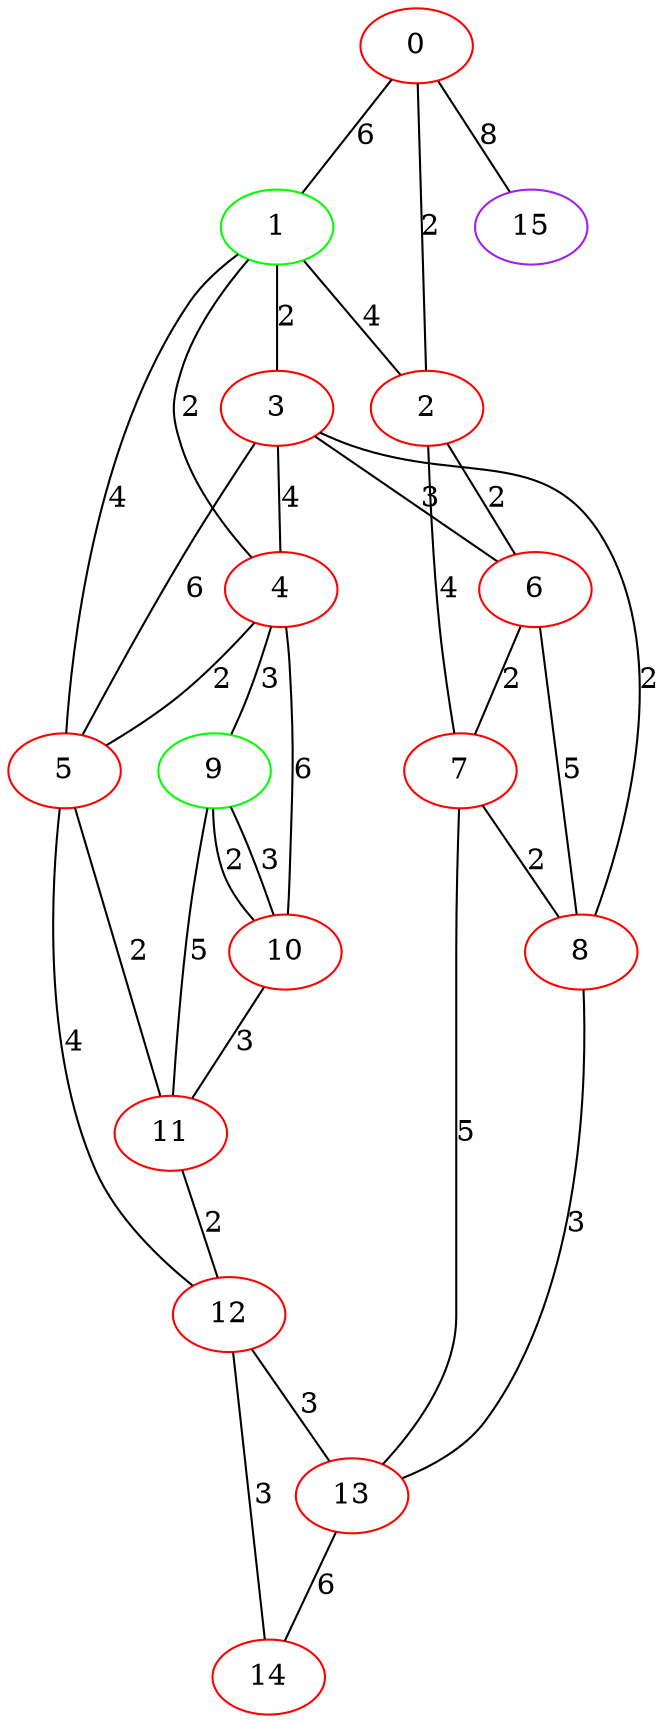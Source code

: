 graph "" {
0 [color=red, weight=1];
1 [color=green, weight=2];
2 [color=red, weight=1];
3 [color=red, weight=1];
4 [color=red, weight=1];
5 [color=red, weight=1];
6 [color=red, weight=1];
7 [color=red, weight=1];
8 [color=red, weight=1];
9 [color=green, weight=2];
10 [color=red, weight=1];
11 [color=red, weight=1];
12 [color=red, weight=1];
13 [color=red, weight=1];
14 [color=red, weight=1];
15 [color=purple, weight=4];
0 -- 1  [key=0, label=6];
0 -- 2  [key=0, label=2];
0 -- 15  [key=0, label=8];
1 -- 2  [key=0, label=4];
1 -- 3  [key=0, label=2];
1 -- 4  [key=0, label=2];
1 -- 5  [key=0, label=4];
2 -- 6  [key=0, label=2];
2 -- 7  [key=0, label=4];
3 -- 8  [key=0, label=2];
3 -- 4  [key=0, label=4];
3 -- 5  [key=0, label=6];
3 -- 6  [key=0, label=3];
4 -- 10  [key=0, label=6];
4 -- 5  [key=0, label=2];
4 -- 9  [key=0, label=3];
5 -- 11  [key=0, label=2];
5 -- 12  [key=0, label=4];
6 -- 8  [key=0, label=5];
6 -- 7  [key=0, label=2];
7 -- 8  [key=0, label=2];
7 -- 13  [key=0, label=5];
8 -- 13  [key=0, label=3];
9 -- 10  [key=0, label=3];
9 -- 10  [key=1, label=2];
9 -- 11  [key=0, label=5];
10 -- 11  [key=0, label=3];
11 -- 12  [key=0, label=2];
12 -- 13  [key=0, label=3];
12 -- 14  [key=0, label=3];
13 -- 14  [key=0, label=6];
}
